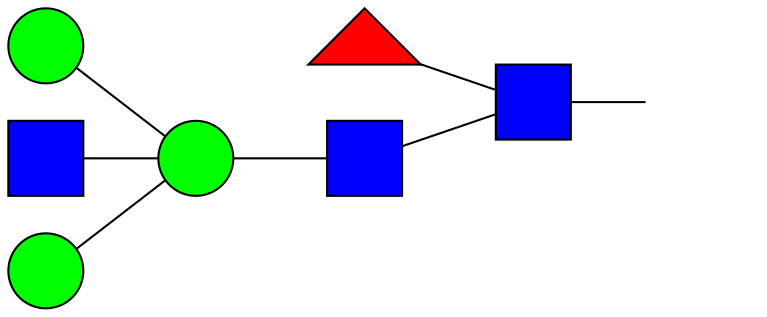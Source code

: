 digraph fucbn {
	rankdir=LR;
  edge [dir=none];

root0  [ label="" shape=plaintext margin=0 ];
fuc1    [label="" shape=triangle fillcolor=red style=filled ];
glcnac2 [label = "" shape=square fillcolor=blue style=filled ];
glcnac3 [label = "" shape=square fillcolor=blue style=filled ];
man4    [label = "" shape=circle fillcolor=green style=filled ];
man5    [label = "" shape=circle fillcolor=green style=filled ];
glcnac6 [label = "" shape=square fillcolor=blue  style=filled ];
man7    [label = "" shape=circle fillcolor=green style=filled ];


glcnac2 -> root0;
fuc1 -> glcnac2;
glcnac3 -> glcnac2;
man4 -> glcnac3; 
man5 -> man4;
glcnac6 -> man4;
man7 -> man4;
}